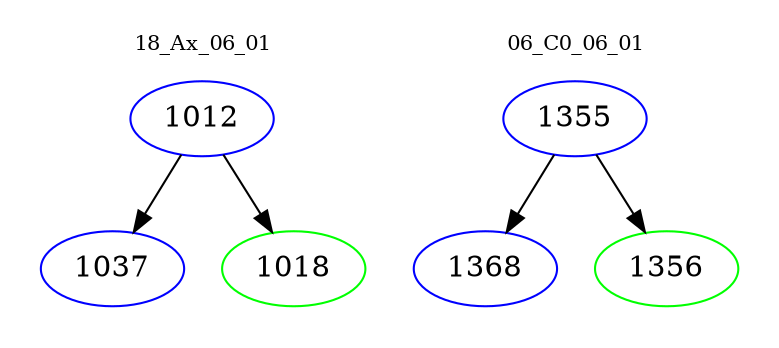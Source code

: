 digraph{
subgraph cluster_0 {
color = white
label = "18_Ax_06_01";
fontsize=10;
T0_1012 [label="1012", color="blue"]
T0_1012 -> T0_1037 [color="black"]
T0_1037 [label="1037", color="blue"]
T0_1012 -> T0_1018 [color="black"]
T0_1018 [label="1018", color="green"]
}
subgraph cluster_1 {
color = white
label = "06_C0_06_01";
fontsize=10;
T1_1355 [label="1355", color="blue"]
T1_1355 -> T1_1368 [color="black"]
T1_1368 [label="1368", color="blue"]
T1_1355 -> T1_1356 [color="black"]
T1_1356 [label="1356", color="green"]
}
}
